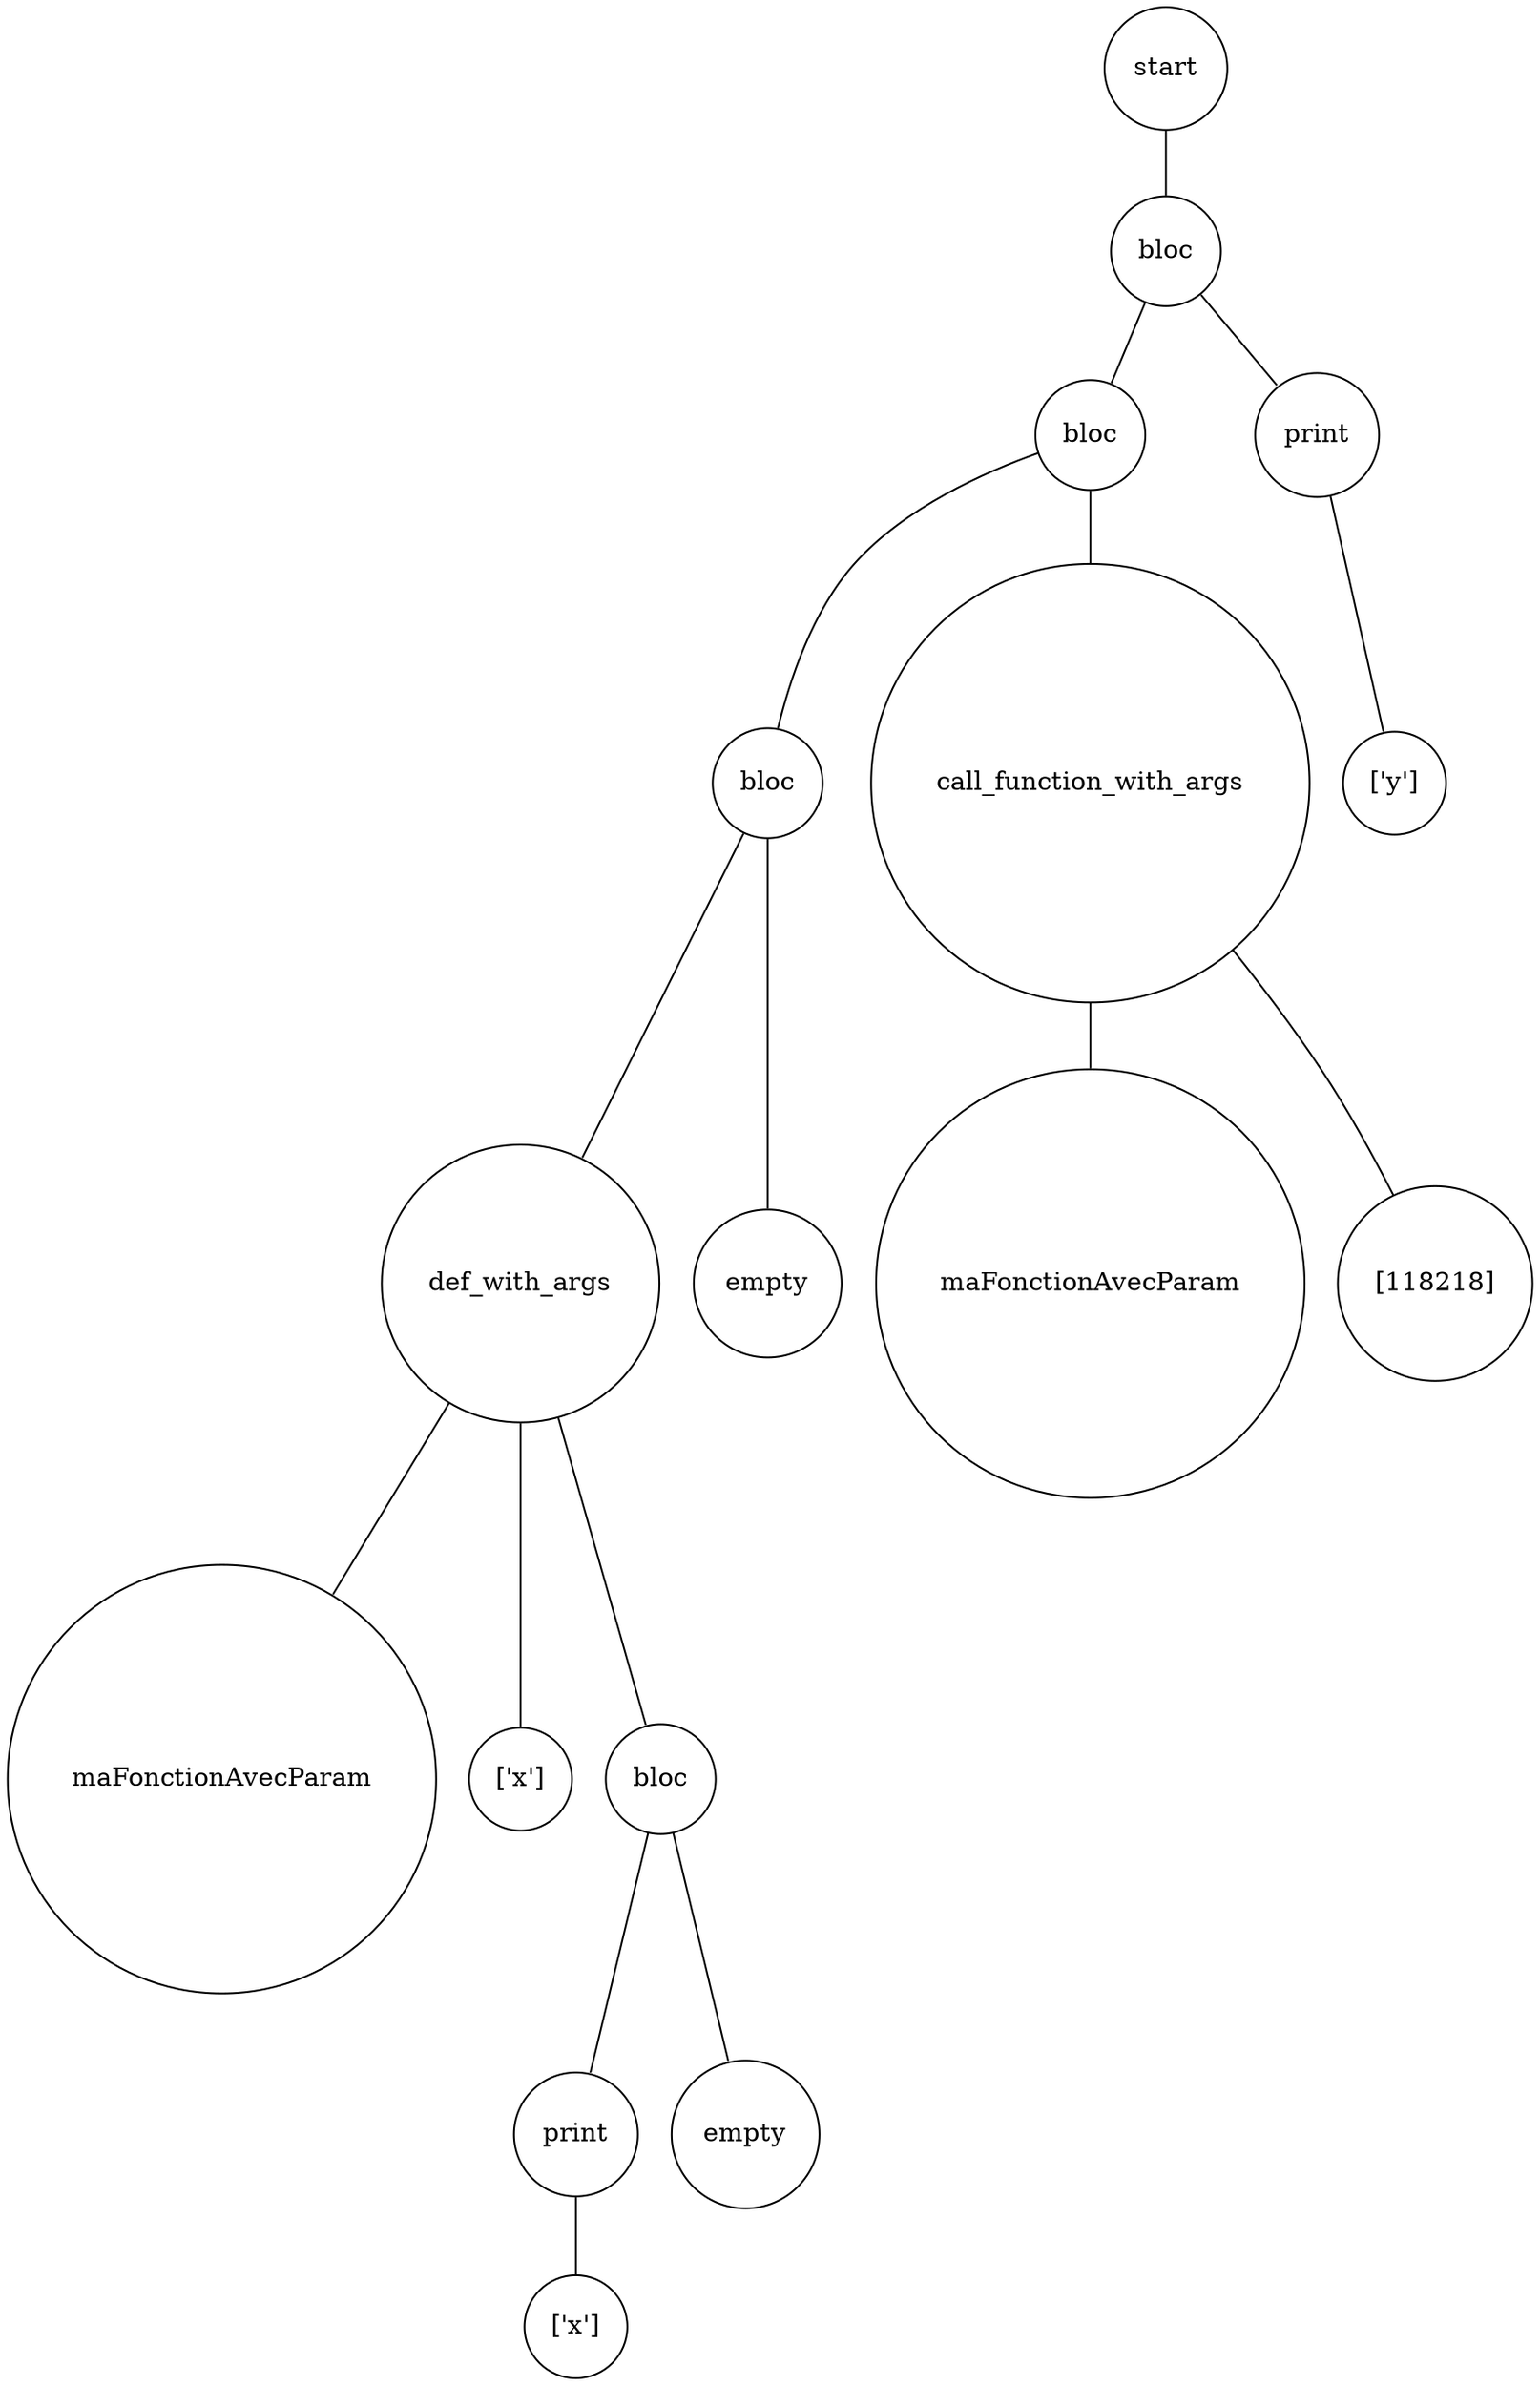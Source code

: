 digraph {
	node [shape=circle]
	"23c6ff42-94e7-4f08-b69a-b3a8ed93f2b2" [label=start]
	"126102b4-7d85-464b-871e-5dc327ceb1e6" [label=bloc]
	"c37bfdcb-25af-4be5-8857-8b4a553718dc" [label=bloc]
	"0d18244c-0960-4854-89b8-65a8d8ca9bbe" [label=bloc]
	"7b4bc1cb-f8ab-4264-ab15-709d38439934" [label=def_with_args]
	"953a9e9a-f380-4520-bf8f-eea0ab72cac9" [label=maFonctionAvecParam]
	"7b4bc1cb-f8ab-4264-ab15-709d38439934" -> "953a9e9a-f380-4520-bf8f-eea0ab72cac9" [arrowsize=0]
	"9cfd742b-dbf9-4f87-a5fc-91750d37b774" [label="['x']"]
	"7b4bc1cb-f8ab-4264-ab15-709d38439934" -> "9cfd742b-dbf9-4f87-a5fc-91750d37b774" [arrowsize=0]
	"77e7c1c9-8b7a-41a2-92d0-7246683ae238" [label=bloc]
	"246a6b29-faa4-4cce-874a-c701a029c415" [label=print]
	"a7caea18-b0e2-4b41-b0de-8fac809faca6" [label="['x']"]
	"246a6b29-faa4-4cce-874a-c701a029c415" -> "a7caea18-b0e2-4b41-b0de-8fac809faca6" [arrowsize=0]
	"77e7c1c9-8b7a-41a2-92d0-7246683ae238" -> "246a6b29-faa4-4cce-874a-c701a029c415" [arrowsize=0]
	"6381abad-51c2-4489-b289-8d5c789d2734" [label=empty]
	"77e7c1c9-8b7a-41a2-92d0-7246683ae238" -> "6381abad-51c2-4489-b289-8d5c789d2734" [arrowsize=0]
	"7b4bc1cb-f8ab-4264-ab15-709d38439934" -> "77e7c1c9-8b7a-41a2-92d0-7246683ae238" [arrowsize=0]
	"0d18244c-0960-4854-89b8-65a8d8ca9bbe" -> "7b4bc1cb-f8ab-4264-ab15-709d38439934" [arrowsize=0]
	"d7fdf1f0-1e7b-4a8b-86b1-61359ee6c574" [label=empty]
	"0d18244c-0960-4854-89b8-65a8d8ca9bbe" -> "d7fdf1f0-1e7b-4a8b-86b1-61359ee6c574" [arrowsize=0]
	"c37bfdcb-25af-4be5-8857-8b4a553718dc" -> "0d18244c-0960-4854-89b8-65a8d8ca9bbe" [arrowsize=0]
	"b9dc6530-1041-4584-be43-7acb9f05558b" [label=call_function_with_args]
	"34518c43-5d69-4dc1-9608-6a94d761c057" [label=maFonctionAvecParam]
	"b9dc6530-1041-4584-be43-7acb9f05558b" -> "34518c43-5d69-4dc1-9608-6a94d761c057" [arrowsize=0]
	"79f78c33-e449-4a21-8765-20f6efda42a5" [label="[118218]"]
	"b9dc6530-1041-4584-be43-7acb9f05558b" -> "79f78c33-e449-4a21-8765-20f6efda42a5" [arrowsize=0]
	"c37bfdcb-25af-4be5-8857-8b4a553718dc" -> "b9dc6530-1041-4584-be43-7acb9f05558b" [arrowsize=0]
	"126102b4-7d85-464b-871e-5dc327ceb1e6" -> "c37bfdcb-25af-4be5-8857-8b4a553718dc" [arrowsize=0]
	"a07b6485-2d29-4f7e-aca2-31980cf26d91" [label=print]
	"6ab7ab68-40ba-4207-b018-a5a9a262290f" [label="['y']"]
	"a07b6485-2d29-4f7e-aca2-31980cf26d91" -> "6ab7ab68-40ba-4207-b018-a5a9a262290f" [arrowsize=0]
	"126102b4-7d85-464b-871e-5dc327ceb1e6" -> "a07b6485-2d29-4f7e-aca2-31980cf26d91" [arrowsize=0]
	"23c6ff42-94e7-4f08-b69a-b3a8ed93f2b2" -> "126102b4-7d85-464b-871e-5dc327ceb1e6" [arrowsize=0]
}
